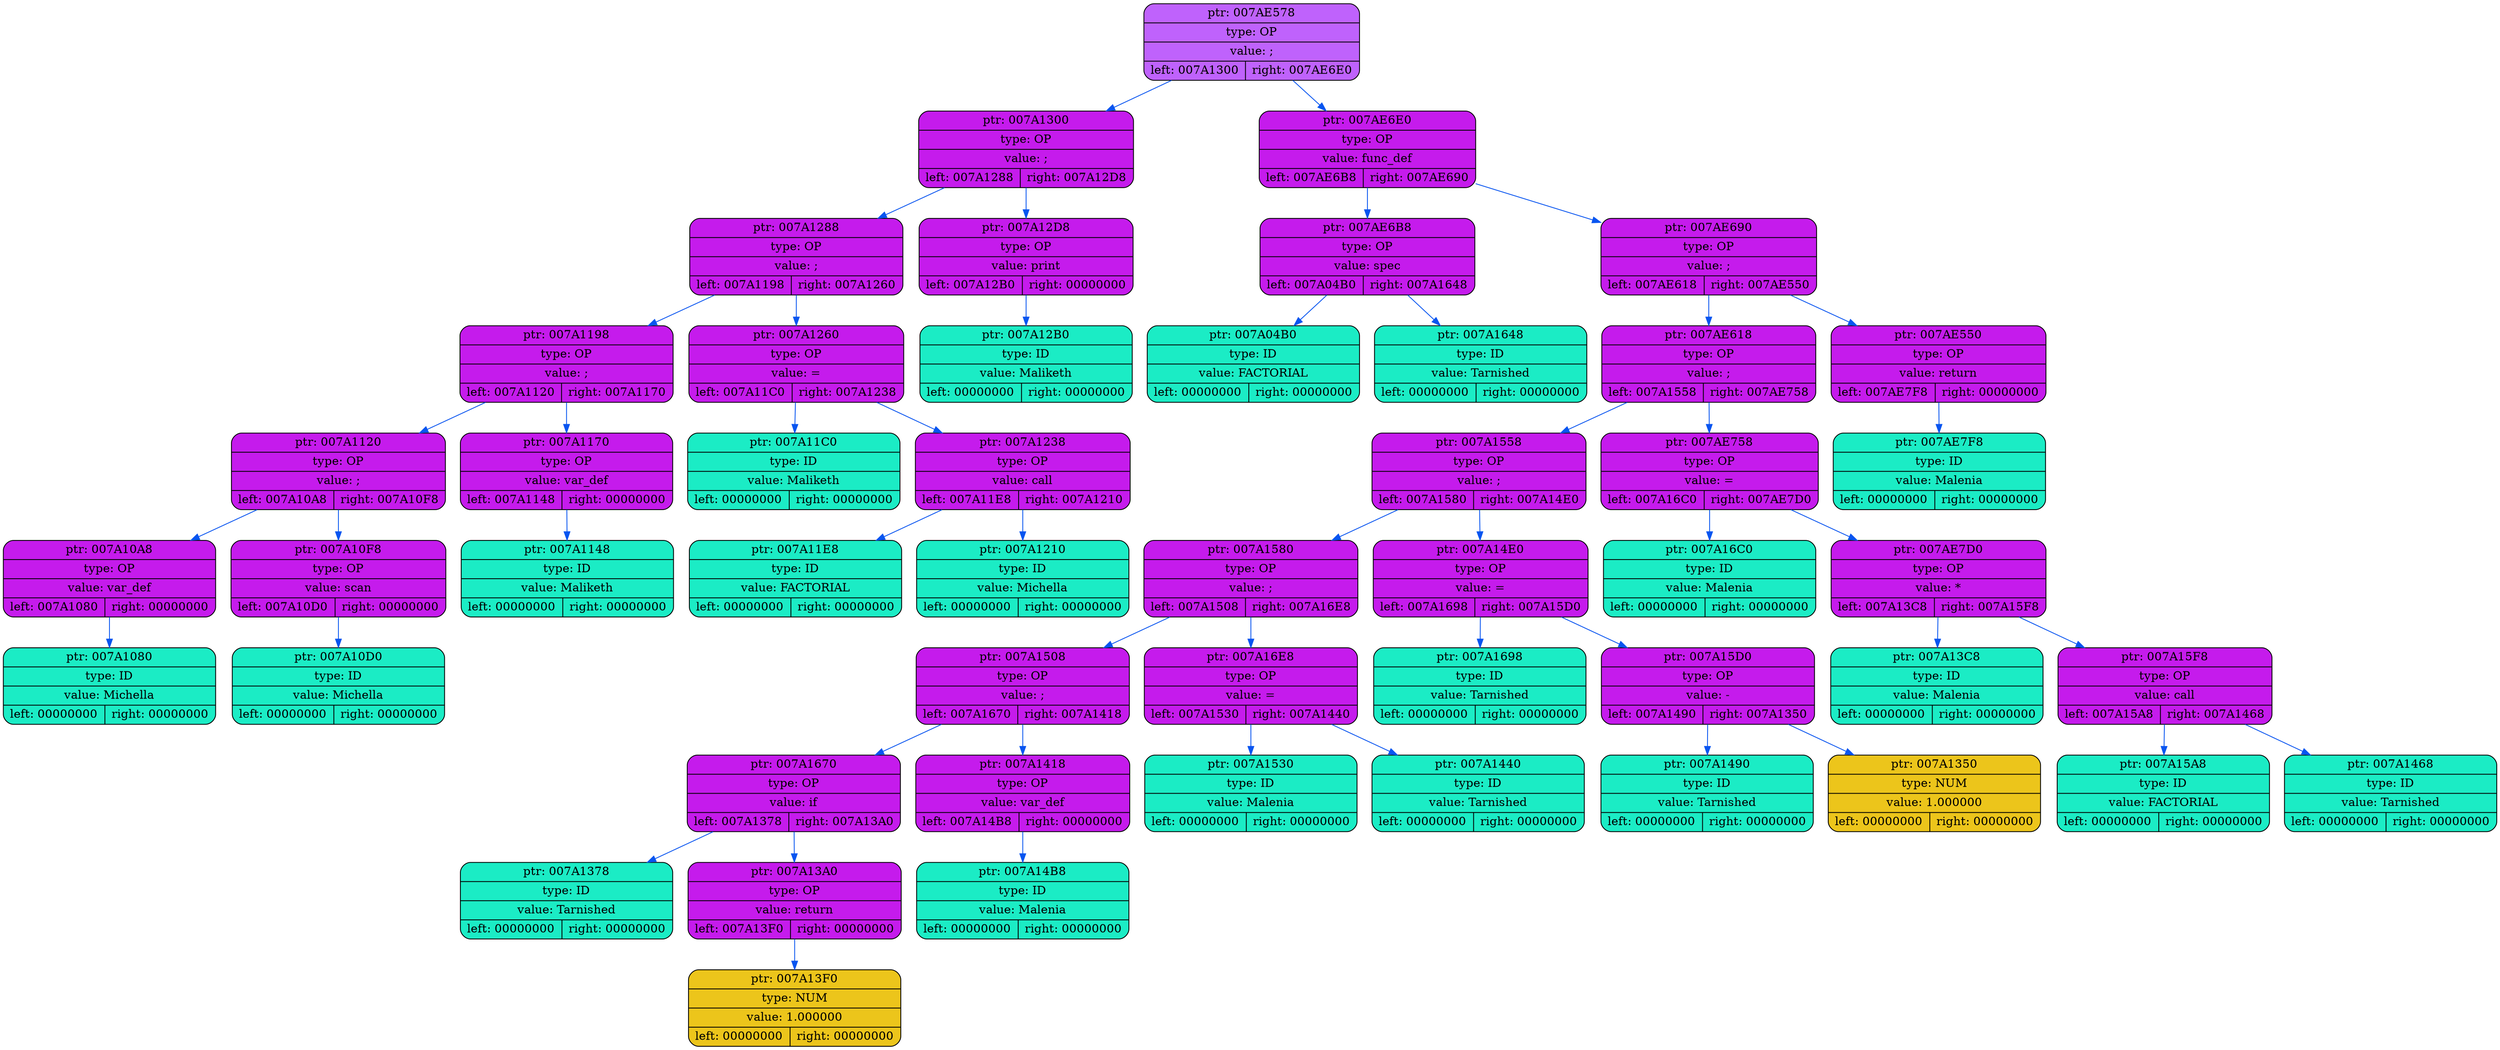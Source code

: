 digraph
{
    rankdir=TP

        node007AE578[shape=record,style="rounded,filled",fillcolor="#BF62FC",label="{ ptr: 007AE578 | type: OP | value: ;| { left: 007A1300 | right: 007AE6E0 }}"];
    node007AE578 -> node007A1300[color="#0855F0"]
    node007A1300[shape=record,style="rounded,filled",fillcolor="#C51BEC",label="{ ptr: 007A1300 | type: OP | value: ;| { left: 007A1288 | right: 007A12D8 }}"];
    node007A1300 -> node007A1288[color="#0855F0"]
    node007A1288[shape=record,style="rounded,filled",fillcolor="#C51BEC",label="{ ptr: 007A1288 | type: OP | value: ;| { left: 007A1198 | right: 007A1260 }}"];
    node007A1288 -> node007A1198[color="#0855F0"]
    node007A1198[shape=record,style="rounded,filled",fillcolor="#C51BEC",label="{ ptr: 007A1198 | type: OP | value: ;| { left: 007A1120 | right: 007A1170 }}"];
    node007A1198 -> node007A1120[color="#0855F0"]
    node007A1120[shape=record,style="rounded,filled",fillcolor="#C51BEC",label="{ ptr: 007A1120 | type: OP | value: ;| { left: 007A10A8 | right: 007A10F8 }}"];
    node007A1120 -> node007A10A8[color="#0855F0"]
    node007A10A8[shape=record,style="rounded,filled",fillcolor="#C51BEC",label="{ ptr: 007A10A8 | type: OP | value: var_def| { left: 007A1080 | right: 00000000 }}"];
    node007A10A8 -> node007A1080[color="#0855F0"]
    node007A1080[shape=record,style="rounded,filled",fillcolor="#1BECC5",label="{ ptr: 007A1080 | type: ID | value: Michella| { left: 00000000 | right: 00000000 }}"];
    node007A1120 -> node007A10F8[color="#0855F0"]
    node007A10F8[shape=record,style="rounded,filled",fillcolor="#C51BEC",label="{ ptr: 007A10F8 | type: OP | value: scan| { left: 007A10D0 | right: 00000000 }}"];
    node007A10F8 -> node007A10D0[color="#0855F0"]
    node007A10D0[shape=record,style="rounded,filled",fillcolor="#1BECC5",label="{ ptr: 007A10D0 | type: ID | value: Michella| { left: 00000000 | right: 00000000 }}"];
    node007A1198 -> node007A1170[color="#0855F0"]
    node007A1170[shape=record,style="rounded,filled",fillcolor="#C51BEC",label="{ ptr: 007A1170 | type: OP | value: var_def| { left: 007A1148 | right: 00000000 }}"];
    node007A1170 -> node007A1148[color="#0855F0"]
    node007A1148[shape=record,style="rounded,filled",fillcolor="#1BECC5",label="{ ptr: 007A1148 | type: ID | value: Maliketh| { left: 00000000 | right: 00000000 }}"];
    node007A1288 -> node007A1260[color="#0855F0"]
    node007A1260[shape=record,style="rounded,filled",fillcolor="#C51BEC",label="{ ptr: 007A1260 | type: OP | value: =| { left: 007A11C0 | right: 007A1238 }}"];
    node007A1260 -> node007A11C0[color="#0855F0"]
    node007A11C0[shape=record,style="rounded,filled",fillcolor="#1BECC5",label="{ ptr: 007A11C0 | type: ID | value: Maliketh| { left: 00000000 | right: 00000000 }}"];
    node007A1260 -> node007A1238[color="#0855F0"]
    node007A1238[shape=record,style="rounded,filled",fillcolor="#C51BEC",label="{ ptr: 007A1238 | type: OP | value: call| { left: 007A11E8 | right: 007A1210 }}"];
    node007A1238 -> node007A11E8[color="#0855F0"]
    node007A11E8[shape=record,style="rounded,filled",fillcolor="#1BECC5",label="{ ptr: 007A11E8 | type: ID | value: FACTORIAL| { left: 00000000 | right: 00000000 }}"];
    node007A1238 -> node007A1210[color="#0855F0"]
    node007A1210[shape=record,style="rounded,filled",fillcolor="#1BECC5",label="{ ptr: 007A1210 | type: ID | value: Michella| { left: 00000000 | right: 00000000 }}"];
    node007A1300 -> node007A12D8[color="#0855F0"]
    node007A12D8[shape=record,style="rounded,filled",fillcolor="#C51BEC",label="{ ptr: 007A12D8 | type: OP | value: print| { left: 007A12B0 | right: 00000000 }}"];
    node007A12D8 -> node007A12B0[color="#0855F0"]
    node007A12B0[shape=record,style="rounded,filled",fillcolor="#1BECC5",label="{ ptr: 007A12B0 | type: ID | value: Maliketh| { left: 00000000 | right: 00000000 }}"];
    node007AE578 -> node007AE6E0[color="#0855F0"]
    node007AE6E0[shape=record,style="rounded,filled",fillcolor="#C51BEC",label="{ ptr: 007AE6E0 | type: OP | value: func_def| { left: 007AE6B8 | right: 007AE690 }}"];
    node007AE6E0 -> node007AE6B8[color="#0855F0"]
    node007AE6B8[shape=record,style="rounded,filled",fillcolor="#C51BEC",label="{ ptr: 007AE6B8 | type: OP | value: spec| { left: 007A04B0 | right: 007A1648 }}"];
    node007AE6B8 -> node007A04B0[color="#0855F0"]
    node007A04B0[shape=record,style="rounded,filled",fillcolor="#1BECC5",label="{ ptr: 007A04B0 | type: ID | value: FACTORIAL| { left: 00000000 | right: 00000000 }}"];
    node007AE6B8 -> node007A1648[color="#0855F0"]
    node007A1648[shape=record,style="rounded,filled",fillcolor="#1BECC5",label="{ ptr: 007A1648 | type: ID | value: Tarnished| { left: 00000000 | right: 00000000 }}"];
    node007AE6E0 -> node007AE690[color="#0855F0"]
    node007AE690[shape=record,style="rounded,filled",fillcolor="#C51BEC",label="{ ptr: 007AE690 | type: OP | value: ;| { left: 007AE618 | right: 007AE550 }}"];
    node007AE690 -> node007AE618[color="#0855F0"]
    node007AE618[shape=record,style="rounded,filled",fillcolor="#C51BEC",label="{ ptr: 007AE618 | type: OP | value: ;| { left: 007A1558 | right: 007AE758 }}"];
    node007AE618 -> node007A1558[color="#0855F0"]
    node007A1558[shape=record,style="rounded,filled",fillcolor="#C51BEC",label="{ ptr: 007A1558 | type: OP | value: ;| { left: 007A1580 | right: 007A14E0 }}"];
    node007A1558 -> node007A1580[color="#0855F0"]
    node007A1580[shape=record,style="rounded,filled",fillcolor="#C51BEC",label="{ ptr: 007A1580 | type: OP | value: ;| { left: 007A1508 | right: 007A16E8 }}"];
    node007A1580 -> node007A1508[color="#0855F0"]
    node007A1508[shape=record,style="rounded,filled",fillcolor="#C51BEC",label="{ ptr: 007A1508 | type: OP | value: ;| { left: 007A1670 | right: 007A1418 }}"];
    node007A1508 -> node007A1670[color="#0855F0"]
    node007A1670[shape=record,style="rounded,filled",fillcolor="#C51BEC",label="{ ptr: 007A1670 | type: OP | value: if| { left: 007A1378 | right: 007A13A0 }}"];
    node007A1670 -> node007A1378[color="#0855F0"]
    node007A1378[shape=record,style="rounded,filled",fillcolor="#1BECC5",label="{ ptr: 007A1378 | type: ID | value: Tarnished| { left: 00000000 | right: 00000000 }}"];
    node007A1670 -> node007A13A0[color="#0855F0"]
    node007A13A0[shape=record,style="rounded,filled",fillcolor="#C51BEC",label="{ ptr: 007A13A0 | type: OP | value: return| { left: 007A13F0 | right: 00000000 }}"];
    node007A13A0 -> node007A13F0[color="#0855F0"]
    node007A13F0[shape=record,style="rounded,filled",fillcolor="#ECC51B",label="{ ptr: 007A13F0 | type: NUM | value: 1.000000| { left: 00000000 | right: 00000000 }}"];
    node007A1508 -> node007A1418[color="#0855F0"]
    node007A1418[shape=record,style="rounded,filled",fillcolor="#C51BEC",label="{ ptr: 007A1418 | type: OP | value: var_def| { left: 007A14B8 | right: 00000000 }}"];
    node007A1418 -> node007A14B8[color="#0855F0"]
    node007A14B8[shape=record,style="rounded,filled",fillcolor="#1BECC5",label="{ ptr: 007A14B8 | type: ID | value: Malenia| { left: 00000000 | right: 00000000 }}"];
    node007A1580 -> node007A16E8[color="#0855F0"]
    node007A16E8[shape=record,style="rounded,filled",fillcolor="#C51BEC",label="{ ptr: 007A16E8 | type: OP | value: =| { left: 007A1530 | right: 007A1440 }}"];
    node007A16E8 -> node007A1530[color="#0855F0"]
    node007A1530[shape=record,style="rounded,filled",fillcolor="#1BECC5",label="{ ptr: 007A1530 | type: ID | value: Malenia| { left: 00000000 | right: 00000000 }}"];
    node007A16E8 -> node007A1440[color="#0855F0"]
    node007A1440[shape=record,style="rounded,filled",fillcolor="#1BECC5",label="{ ptr: 007A1440 | type: ID | value: Tarnished| { left: 00000000 | right: 00000000 }}"];
    node007A1558 -> node007A14E0[color="#0855F0"]
    node007A14E0[shape=record,style="rounded,filled",fillcolor="#C51BEC",label="{ ptr: 007A14E0 | type: OP | value: =| { left: 007A1698 | right: 007A15D0 }}"];
    node007A14E0 -> node007A1698[color="#0855F0"]
    node007A1698[shape=record,style="rounded,filled",fillcolor="#1BECC5",label="{ ptr: 007A1698 | type: ID | value: Tarnished| { left: 00000000 | right: 00000000 }}"];
    node007A14E0 -> node007A15D0[color="#0855F0"]
    node007A15D0[shape=record,style="rounded,filled",fillcolor="#C51BEC",label="{ ptr: 007A15D0 | type: OP | value: -| { left: 007A1490 | right: 007A1350 }}"];
    node007A15D0 -> node007A1490[color="#0855F0"]
    node007A1490[shape=record,style="rounded,filled",fillcolor="#1BECC5",label="{ ptr: 007A1490 | type: ID | value: Tarnished| { left: 00000000 | right: 00000000 }}"];
    node007A15D0 -> node007A1350[color="#0855F0"]
    node007A1350[shape=record,style="rounded,filled",fillcolor="#ECC51B",label="{ ptr: 007A1350 | type: NUM | value: 1.000000| { left: 00000000 | right: 00000000 }}"];
    node007AE618 -> node007AE758[color="#0855F0"]
    node007AE758[shape=record,style="rounded,filled",fillcolor="#C51BEC",label="{ ptr: 007AE758 | type: OP | value: =| { left: 007A16C0 | right: 007AE7D0 }}"];
    node007AE758 -> node007A16C0[color="#0855F0"]
    node007A16C0[shape=record,style="rounded,filled",fillcolor="#1BECC5",label="{ ptr: 007A16C0 | type: ID | value: Malenia| { left: 00000000 | right: 00000000 }}"];
    node007AE758 -> node007AE7D0[color="#0855F0"]
    node007AE7D0[shape=record,style="rounded,filled",fillcolor="#C51BEC",label="{ ptr: 007AE7D0 | type: OP | value: *| { left: 007A13C8 | right: 007A15F8 }}"];
    node007AE7D0 -> node007A13C8[color="#0855F0"]
    node007A13C8[shape=record,style="rounded,filled",fillcolor="#1BECC5",label="{ ptr: 007A13C8 | type: ID | value: Malenia| { left: 00000000 | right: 00000000 }}"];
    node007AE7D0 -> node007A15F8[color="#0855F0"]
    node007A15F8[shape=record,style="rounded,filled",fillcolor="#C51BEC",label="{ ptr: 007A15F8 | type: OP | value: call| { left: 007A15A8 | right: 007A1468 }}"];
    node007A15F8 -> node007A15A8[color="#0855F0"]
    node007A15A8[shape=record,style="rounded,filled",fillcolor="#1BECC5",label="{ ptr: 007A15A8 | type: ID | value: FACTORIAL| { left: 00000000 | right: 00000000 }}"];
    node007A15F8 -> node007A1468[color="#0855F0"]
    node007A1468[shape=record,style="rounded,filled",fillcolor="#1BECC5",label="{ ptr: 007A1468 | type: ID | value: Tarnished| { left: 00000000 | right: 00000000 }}"];
    node007AE690 -> node007AE550[color="#0855F0"]
    node007AE550[shape=record,style="rounded,filled",fillcolor="#C51BEC",label="{ ptr: 007AE550 | type: OP | value: return| { left: 007AE7F8 | right: 00000000 }}"];
    node007AE550 -> node007AE7F8[color="#0855F0"]
    node007AE7F8[shape=record,style="rounded,filled",fillcolor="#1BECC5",label="{ ptr: 007AE7F8 | type: ID | value: Malenia| { left: 00000000 | right: 00000000 }}"];
}